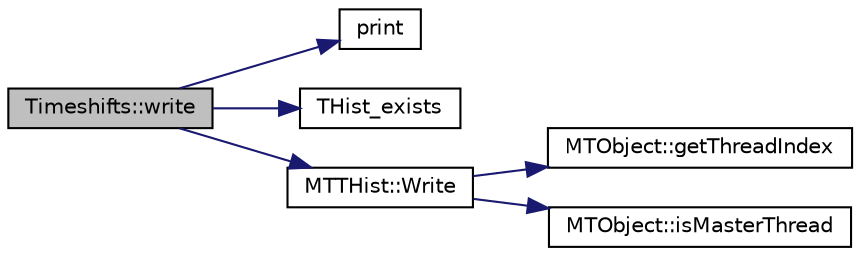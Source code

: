 digraph "Timeshifts::write"
{
 // LATEX_PDF_SIZE
  edge [fontname="Helvetica",fontsize="10",labelfontname="Helvetica",labelfontsize="10"];
  node [fontname="Helvetica",fontsize="10",shape=record];
  rankdir="LR";
  Node1 [label="Timeshifts::write",height=0.2,width=0.4,color="black", fillcolor="grey75", style="filled", fontcolor="black",tooltip=" "];
  Node1 -> Node2 [color="midnightblue",fontsize="10",style="solid",fontname="Helvetica"];
  Node2 [label="print",height=0.2,width=0.4,color="black", fillcolor="white", style="filled",URL="$utils_8hpp.html#a66ca7a7876bba06ed99b2fa6945cd2b0",tooltip=" "];
  Node1 -> Node3 [color="midnightblue",fontsize="10",style="solid",fontname="Helvetica"];
  Node3 [label="THist_exists",height=0.2,width=0.4,color="black", fillcolor="white", style="filled",URL="$lib_root_8hpp.html#a03d21b830e335ed5e98eaf83038ee8d2",tooltip=" "];
  Node1 -> Node4 [color="midnightblue",fontsize="10",style="solid",fontname="Helvetica"];
  Node4 [label="MTTHist::Write",height=0.2,width=0.4,color="black", fillcolor="white", style="filled",URL="$class_m_t_t_hist.html#a84c745f09bbccc075589f8531c4454e3",tooltip=" "];
  Node4 -> Node5 [color="midnightblue",fontsize="10",style="solid",fontname="Helvetica"];
  Node5 [label="MTObject::getThreadIndex",height=0.2,width=0.4,color="black", fillcolor="white", style="filled",URL="$class_m_t_object.html#ac58d31e459097547352bf2785dc8f40a",tooltip=" "];
  Node4 -> Node6 [color="midnightblue",fontsize="10",style="solid",fontname="Helvetica"];
  Node6 [label="MTObject::isMasterThread",height=0.2,width=0.4,color="black", fillcolor="white", style="filled",URL="$class_m_t_object.html#a3350577ca839e2abdcd4d6f6449a1408",tooltip=" "];
}
